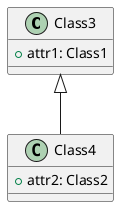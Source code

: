 @startuml
class Class3 {
  +attr1: Class1
}

class Class4 {
  +attr2: Class2
}

Class3 <|-- Class4
@enduml